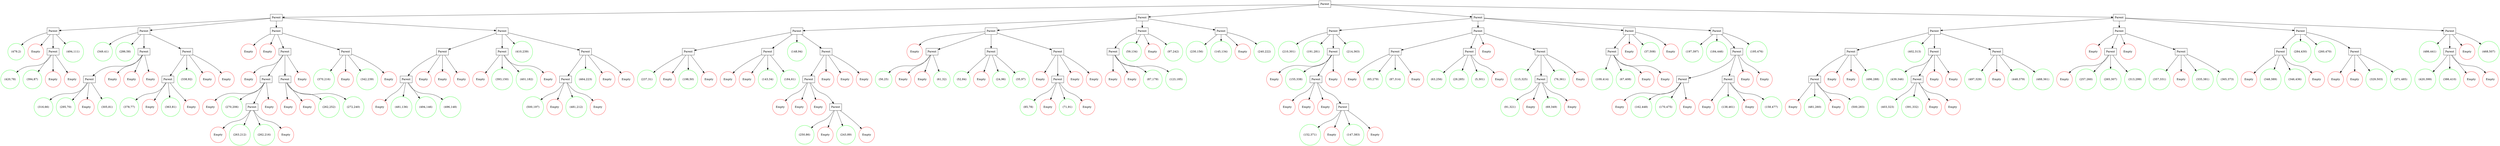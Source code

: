 digraph quadtree {
    thing1[shape=box,color=black,label="Parent"];
    thing2[shape=box,color=black,label="Parent"];
    thing3[shape=box,color=black,label="Parent"];
    thing4[shape=circle,color=green,label="(479,2)"];
    thing5 [shape=circle,color=red,label="Empty"];
    thing6[shape=box,color=black,label="Parent"];
    thing7[shape=circle,color=green,label="(420,78)"];
    thing8[shape=circle,color=green,label="(394,87)"];
    thing9 [shape=circle,color=red,label="Empty"];
    thing10 [shape=circle,color=red,label="Empty"];
    thing6 -> thing7;
    thing6 -> thing8;
    thing6 -> thing9;
    thing6 -> thing10;
    thing11[shape=circle,color=green,label="(494,111)"];
    thing3 -> thing4;
    thing3 -> thing5;
    thing3 -> thing6;
    thing3 -> thing11;
    thing12[shape=box,color=black,label="Parent"];
    thing13[shape=circle,color=green,label="(349,41)"];
    thing14[shape=circle,color=green,label="(286,58)"];
    thing15[shape=box,color=black,label="Parent"];
    thing16[shape=box,color=black,label="Parent"];
    thing17[shape=circle,color=green,label="(316,66)"];
    thing18[shape=circle,color=green,label="(295,70)"];
    thing19 [shape=circle,color=red,label="Empty"];
    thing20[shape=circle,color=green,label="(305,81)"];
    thing16 -> thing17;
    thing16 -> thing18;
    thing16 -> thing19;
    thing16 -> thing20;
    thing21 [shape=circle,color=red,label="Empty"];
    thing22 [shape=circle,color=red,label="Empty"];
    thing23 [shape=circle,color=red,label="Empty"];
    thing15 -> thing16;
    thing15 -> thing21;
    thing15 -> thing22;
    thing15 -> thing23;
    thing24[shape=box,color=black,label="Parent"];
    thing25[shape=box,color=black,label="Parent"];
    thing26[shape=circle,color=green,label="(378,77)"];
    thing27 [shape=circle,color=red,label="Empty"];
    thing28[shape=circle,color=green,label="(363,81)"];
    thing29 [shape=circle,color=red,label="Empty"];
    thing25 -> thing26;
    thing25 -> thing27;
    thing25 -> thing28;
    thing25 -> thing29;
    thing30[shape=circle,color=green,label="(338,92)"];
    thing31 [shape=circle,color=red,label="Empty"];
    thing32 [shape=circle,color=red,label="Empty"];
    thing24 -> thing25;
    thing24 -> thing30;
    thing24 -> thing31;
    thing24 -> thing32;
    thing12 -> thing13;
    thing12 -> thing14;
    thing12 -> thing15;
    thing12 -> thing24;
    thing33[shape=box,color=black,label="Parent"];
    thing34 [shape=circle,color=red,label="Empty"];
    thing35 [shape=circle,color=red,label="Empty"];
    thing36[shape=box,color=black,label="Parent"];
    thing37 [shape=circle,color=red,label="Empty"];
    thing38[shape=box,color=black,label="Parent"];
    thing39 [shape=circle,color=red,label="Empty"];
    thing40[shape=circle,color=green,label="(270,206)"];
    thing41[shape=box,color=black,label="Parent"];
    thing42 [shape=circle,color=red,label="Empty"];
    thing43[shape=circle,color=green,label="(263,212)"];
    thing44[shape=circle,color=green,label="(262,216)"];
    thing45 [shape=circle,color=red,label="Empty"];
    thing41 -> thing42;
    thing41 -> thing43;
    thing41 -> thing44;
    thing41 -> thing45;
    thing46 [shape=circle,color=red,label="Empty"];
    thing38 -> thing39;
    thing38 -> thing40;
    thing38 -> thing41;
    thing38 -> thing46;
    thing47[shape=box,color=black,label="Parent"];
    thing48 [shape=circle,color=red,label="Empty"];
    thing49 [shape=circle,color=red,label="Empty"];
    thing50[shape=circle,color=green,label="(262,252)"];
    thing51[shape=circle,color=green,label="(272,240)"];
    thing47 -> thing48;
    thing47 -> thing49;
    thing47 -> thing50;
    thing47 -> thing51;
    thing52 [shape=circle,color=red,label="Empty"];
    thing36 -> thing37;
    thing36 -> thing38;
    thing36 -> thing47;
    thing36 -> thing52;
    thing53[shape=box,color=black,label="Parent"];
    thing54[shape=circle,color=green,label="(370,216)"];
    thing55 [shape=circle,color=red,label="Empty"];
    thing56[shape=circle,color=green,label="(342,239)"];
    thing57 [shape=circle,color=red,label="Empty"];
    thing53 -> thing54;
    thing53 -> thing55;
    thing53 -> thing56;
    thing53 -> thing57;
    thing33 -> thing34;
    thing33 -> thing35;
    thing33 -> thing36;
    thing33 -> thing53;
    thing58[shape=box,color=black,label="Parent"];
    thing59[shape=box,color=black,label="Parent"];
    thing60[shape=box,color=black,label="Parent"];
    thing61 [shape=circle,color=red,label="Empty"];
    thing62[shape=circle,color=green,label="(481,136)"];
    thing63[shape=circle,color=green,label="(494,146)"];
    thing64[shape=circle,color=green,label="(496,148)"];
    thing60 -> thing61;
    thing60 -> thing62;
    thing60 -> thing63;
    thing60 -> thing64;
    thing65 [shape=circle,color=red,label="Empty"];
    thing66 [shape=circle,color=red,label="Empty"];
    thing67 [shape=circle,color=red,label="Empty"];
    thing59 -> thing60;
    thing59 -> thing65;
    thing59 -> thing66;
    thing59 -> thing67;
    thing68[shape=box,color=black,label="Parent"];
    thing69 [shape=circle,color=red,label="Empty"];
    thing70[shape=circle,color=green,label="(393,150)"];
    thing71[shape=circle,color=green,label="(401,182)"];
    thing72 [shape=circle,color=red,label="Empty"];
    thing68 -> thing69;
    thing68 -> thing70;
    thing68 -> thing71;
    thing68 -> thing72;
    thing73[shape=circle,color=green,label="(410,239)"];
    thing74[shape=box,color=black,label="Parent"];
    thing75[shape=box,color=black,label="Parent"];
    thing76[shape=circle,color=green,label="(500,197)"];
    thing77 [shape=circle,color=red,label="Empty"];
    thing78[shape=circle,color=green,label="(481,212)"];
    thing79 [shape=circle,color=red,label="Empty"];
    thing75 -> thing76;
    thing75 -> thing77;
    thing75 -> thing78;
    thing75 -> thing79;
    thing80[shape=circle,color=green,label="(464,223)"];
    thing81 [shape=circle,color=red,label="Empty"];
    thing82 [shape=circle,color=red,label="Empty"];
    thing74 -> thing75;
    thing74 -> thing80;
    thing74 -> thing81;
    thing74 -> thing82;
    thing58 -> thing59;
    thing58 -> thing68;
    thing58 -> thing73;
    thing58 -> thing74;
    thing2 -> thing3;
    thing2 -> thing12;
    thing2 -> thing33;
    thing2 -> thing58;
    thing83[shape=box,color=black,label="Parent"];
    thing84[shape=box,color=black,label="Parent"];
    thing85[shape=box,color=black,label="Parent"];
    thing86[shape=circle,color=green,label="(237,31)"];
    thing87 [shape=circle,color=red,label="Empty"];
    thing88[shape=circle,color=green,label="(198,50)"];
    thing89 [shape=circle,color=red,label="Empty"];
    thing85 -> thing86;
    thing85 -> thing87;
    thing85 -> thing88;
    thing85 -> thing89;
    thing90[shape=box,color=black,label="Parent"];
    thing91 [shape=circle,color=red,label="Empty"];
    thing92 [shape=circle,color=red,label="Empty"];
    thing93[shape=circle,color=green,label="(143,34)"];
    thing94[shape=circle,color=green,label="(184,61)"];
    thing90 -> thing91;
    thing90 -> thing92;
    thing90 -> thing93;
    thing90 -> thing94;
    thing95[shape=circle,color=green,label="(148,94)"];
    thing96[shape=box,color=black,label="Parent"];
    thing97[shape=box,color=black,label="Parent"];
    thing98 [shape=circle,color=red,label="Empty"];
    thing99 [shape=circle,color=red,label="Empty"];
    thing100 [shape=circle,color=red,label="Empty"];
    thing101[shape=box,color=black,label="Parent"];
    thing102[shape=circle,color=green,label="(250,86)"];
    thing103 [shape=circle,color=red,label="Empty"];
    thing104[shape=circle,color=green,label="(243,89)"];
    thing105 [shape=circle,color=red,label="Empty"];
    thing101 -> thing102;
    thing101 -> thing103;
    thing101 -> thing104;
    thing101 -> thing105;
    thing97 -> thing98;
    thing97 -> thing99;
    thing97 -> thing100;
    thing97 -> thing101;
    thing106 [shape=circle,color=red,label="Empty"];
    thing107 [shape=circle,color=red,label="Empty"];
    thing108 [shape=circle,color=red,label="Empty"];
    thing96 -> thing97;
    thing96 -> thing106;
    thing96 -> thing107;
    thing96 -> thing108;
    thing84 -> thing85;
    thing84 -> thing90;
    thing84 -> thing95;
    thing84 -> thing96;
    thing109[shape=box,color=black,label="Parent"];
    thing110 [shape=circle,color=red,label="Empty"];
    thing111[shape=box,color=black,label="Parent"];
    thing112[shape=circle,color=green,label="(56,25)"];
    thing113 [shape=circle,color=red,label="Empty"];
    thing114 [shape=circle,color=red,label="Empty"];
    thing115[shape=circle,color=green,label="(61,32)"];
    thing111 -> thing112;
    thing111 -> thing113;
    thing111 -> thing114;
    thing111 -> thing115;
    thing116[shape=box,color=black,label="Parent"];
    thing117[shape=circle,color=green,label="(52,84)"];
    thing118 [shape=circle,color=red,label="Empty"];
    thing119[shape=circle,color=green,label="(24,96)"];
    thing120[shape=circle,color=green,label="(35,97)"];
    thing116 -> thing117;
    thing116 -> thing118;
    thing116 -> thing119;
    thing116 -> thing120;
    thing121[shape=box,color=black,label="Parent"];
    thing122 [shape=circle,color=red,label="Empty"];
    thing123[shape=box,color=black,label="Parent"];
    thing124[shape=circle,color=green,label="(85,78)"];
    thing125 [shape=circle,color=red,label="Empty"];
    thing126[shape=circle,color=green,label="(71,91)"];
    thing127 [shape=circle,color=red,label="Empty"];
    thing123 -> thing124;
    thing123 -> thing125;
    thing123 -> thing126;
    thing123 -> thing127;
    thing128 [shape=circle,color=red,label="Empty"];
    thing129 [shape=circle,color=red,label="Empty"];
    thing121 -> thing122;
    thing121 -> thing123;
    thing121 -> thing128;
    thing121 -> thing129;
    thing109 -> thing110;
    thing109 -> thing111;
    thing109 -> thing116;
    thing109 -> thing121;
    thing130[shape=box,color=black,label="Parent"];
    thing131[shape=box,color=black,label="Parent"];
    thing132 [shape=circle,color=red,label="Empty"];
    thing133 [shape=circle,color=red,label="Empty"];
    thing134[shape=circle,color=green,label="(87,179)"];
    thing135[shape=circle,color=green,label="(123,185)"];
    thing131 -> thing132;
    thing131 -> thing133;
    thing131 -> thing134;
    thing131 -> thing135;
    thing136[shape=circle,color=green,label="(59,134)"];
    thing137 [shape=circle,color=red,label="Empty"];
    thing138[shape=circle,color=green,label="(97,242)"];
    thing130 -> thing131;
    thing130 -> thing136;
    thing130 -> thing137;
    thing130 -> thing138;
    thing139[shape=box,color=black,label="Parent"];
    thing140[shape=circle,color=green,label="(230,156)"];
    thing141[shape=circle,color=green,label="(145,134)"];
    thing142 [shape=circle,color=red,label="Empty"];
    thing143[shape=circle,color=green,label="(240,222)"];
    thing139 -> thing140;
    thing139 -> thing141;
    thing139 -> thing142;
    thing139 -> thing143;
    thing83 -> thing84;
    thing83 -> thing109;
    thing83 -> thing130;
    thing83 -> thing139;
    thing144[shape=box,color=black,label="Parent"];
    thing145[shape=box,color=black,label="Parent"];
    thing146[shape=circle,color=green,label="(210,301)"];
    thing147[shape=circle,color=green,label="(191,281)"];
    thing148[shape=box,color=black,label="Parent"];
    thing149 [shape=circle,color=red,label="Empty"];
    thing150[shape=circle,color=green,label="(155,338)"];
    thing151[shape=box,color=black,label="Parent"];
    thing152 [shape=circle,color=red,label="Empty"];
    thing153 [shape=circle,color=red,label="Empty"];
    thing154 [shape=circle,color=red,label="Empty"];
    thing155[shape=box,color=black,label="Parent"];
    thing156[shape=circle,color=green,label="(152,371)"];
    thing157 [shape=circle,color=red,label="Empty"];
    thing158[shape=circle,color=green,label="(147,383)"];
    thing159 [shape=circle,color=red,label="Empty"];
    thing155 -> thing156;
    thing155 -> thing157;
    thing155 -> thing158;
    thing155 -> thing159;
    thing151 -> thing152;
    thing151 -> thing153;
    thing151 -> thing154;
    thing151 -> thing155;
    thing160 [shape=circle,color=red,label="Empty"];
    thing148 -> thing149;
    thing148 -> thing150;
    thing148 -> thing151;
    thing148 -> thing160;
    thing161[shape=circle,color=green,label="(214,363)"];
    thing145 -> thing146;
    thing145 -> thing147;
    thing145 -> thing148;
    thing145 -> thing161;
    thing162[shape=box,color=black,label="Parent"];
    thing163[shape=box,color=black,label="Parent"];
    thing164 [shape=circle,color=red,label="Empty"];
    thing165[shape=circle,color=green,label="(65,279)"];
    thing166[shape=circle,color=green,label="(87,314)"];
    thing167 [shape=circle,color=red,label="Empty"];
    thing163 -> thing164;
    thing163 -> thing165;
    thing163 -> thing166;
    thing163 -> thing167;
    thing168[shape=box,color=black,label="Parent"];
    thing169[shape=circle,color=green,label="(63,256)"];
    thing170[shape=circle,color=green,label="(29,285)"];
    thing171[shape=circle,color=green,label="(5,301)"];
    thing172 [shape=circle,color=red,label="Empty"];
    thing168 -> thing169;
    thing168 -> thing170;
    thing168 -> thing171;
    thing168 -> thing172;
    thing173 [shape=circle,color=red,label="Empty"];
    thing174[shape=box,color=black,label="Parent"];
    thing175[shape=circle,color=green,label="(115,325)"];
    thing176[shape=box,color=black,label="Parent"];
    thing177[shape=circle,color=green,label="(91,321)"];
    thing178 [shape=circle,color=red,label="Empty"];
    thing179[shape=circle,color=green,label="(69,349)"];
    thing180 [shape=circle,color=red,label="Empty"];
    thing176 -> thing177;
    thing176 -> thing178;
    thing176 -> thing179;
    thing176 -> thing180;
    thing181[shape=circle,color=green,label="(76,361)"];
    thing182 [shape=circle,color=red,label="Empty"];
    thing174 -> thing175;
    thing174 -> thing176;
    thing174 -> thing181;
    thing174 -> thing182;
    thing162 -> thing163;
    thing162 -> thing168;
    thing162 -> thing173;
    thing162 -> thing174;
    thing183[shape=box,color=black,label="Parent"];
    thing184[shape=box,color=black,label="Parent"];
    thing185[shape=circle,color=green,label="(109,414)"];
    thing186[shape=circle,color=green,label="(67,408)"];
    thing187 [shape=circle,color=red,label="Empty"];
    thing188 [shape=circle,color=red,label="Empty"];
    thing184 -> thing185;
    thing184 -> thing186;
    thing184 -> thing187;
    thing184 -> thing188;
    thing189 [shape=circle,color=red,label="Empty"];
    thing190[shape=circle,color=green,label="(37,508)"];
    thing191 [shape=circle,color=red,label="Empty"];
    thing183 -> thing184;
    thing183 -> thing189;
    thing183 -> thing190;
    thing183 -> thing191;
    thing192[shape=box,color=black,label="Parent"];
    thing193[shape=circle,color=green,label="(197,397)"];
    thing194[shape=circle,color=green,label="(184,446)"];
    thing195[shape=box,color=black,label="Parent"];
    thing196[shape=box,color=black,label="Parent"];
    thing197 [shape=circle,color=red,label="Empty"];
    thing198[shape=circle,color=green,label="(162,448)"];
    thing199[shape=circle,color=green,label="(170,475)"];
    thing200 [shape=circle,color=red,label="Empty"];
    thing196 -> thing197;
    thing196 -> thing198;
    thing196 -> thing199;
    thing196 -> thing200;
    thing201[shape=box,color=black,label="Parent"];
    thing202 [shape=circle,color=red,label="Empty"];
    thing203[shape=circle,color=green,label="(138,461)"];
    thing204 [shape=circle,color=red,label="Empty"];
    thing205[shape=circle,color=green,label="(158,477)"];
    thing201 -> thing202;
    thing201 -> thing203;
    thing201 -> thing204;
    thing201 -> thing205;
    thing206 [shape=circle,color=red,label="Empty"];
    thing207 [shape=circle,color=red,label="Empty"];
    thing195 -> thing196;
    thing195 -> thing201;
    thing195 -> thing206;
    thing195 -> thing207;
    thing208[shape=circle,color=green,label="(195,476)"];
    thing192 -> thing193;
    thing192 -> thing194;
    thing192 -> thing195;
    thing192 -> thing208;
    thing144 -> thing145;
    thing144 -> thing162;
    thing144 -> thing183;
    thing144 -> thing192;
    thing209[shape=box,color=black,label="Parent"];
    thing210[shape=box,color=black,label="Parent"];
    thing211[shape=box,color=black,label="Parent"];
    thing212[shape=box,color=black,label="Parent"];
    thing213 [shape=circle,color=red,label="Empty"];
    thing214[shape=circle,color=green,label="(481,260)"];
    thing215 [shape=circle,color=red,label="Empty"];
    thing216[shape=circle,color=green,label="(500,283)"];
    thing212 -> thing213;
    thing212 -> thing214;
    thing212 -> thing215;
    thing212 -> thing216;
    thing217 [shape=circle,color=red,label="Empty"];
    thing218 [shape=circle,color=red,label="Empty"];
    thing219[shape=circle,color=green,label="(496,288)"];
    thing211 -> thing212;
    thing211 -> thing217;
    thing211 -> thing218;
    thing211 -> thing219;
    thing220[shape=circle,color=green,label="(402,313)"];
    thing221[shape=box,color=black,label="Parent"];
    thing222[shape=circle,color=green,label="(439,346)"];
    thing223[shape=box,color=black,label="Parent"];
    thing224[shape=circle,color=green,label="(403,323)"];
    thing225[shape=circle,color=green,label="(391,332)"];
    thing226 [shape=circle,color=red,label="Empty"];
    thing227 [shape=circle,color=red,label="Empty"];
    thing223 -> thing224;
    thing223 -> thing225;
    thing223 -> thing226;
    thing223 -> thing227;
    thing228 [shape=circle,color=red,label="Empty"];
    thing229 [shape=circle,color=red,label="Empty"];
    thing221 -> thing222;
    thing221 -> thing223;
    thing221 -> thing228;
    thing221 -> thing229;
    thing230[shape=box,color=black,label="Parent"];
    thing231[shape=circle,color=green,label="(497,329)"];
    thing232 [shape=circle,color=red,label="Empty"];
    thing233[shape=circle,color=green,label="(448,379)"];
    thing234[shape=circle,color=green,label="(488,361)"];
    thing230 -> thing231;
    thing230 -> thing232;
    thing230 -> thing233;
    thing230 -> thing234;
    thing210 -> thing211;
    thing210 -> thing220;
    thing210 -> thing221;
    thing210 -> thing230;
    thing235[shape=box,color=black,label="Parent"];
    thing236 [shape=circle,color=red,label="Empty"];
    thing237[shape=box,color=black,label="Parent"];
    thing238 [shape=circle,color=red,label="Empty"];
    thing239[shape=circle,color=green,label="(257,260)"];
    thing240[shape=circle,color=green,label="(265,307)"];
    thing241[shape=circle,color=green,label="(313,299)"];
    thing237 -> thing238;
    thing237 -> thing239;
    thing237 -> thing240;
    thing237 -> thing241;
    thing242 [shape=circle,color=red,label="Empty"];
    thing243[shape=box,color=black,label="Parent"];
    thing244[shape=circle,color=green,label="(357,331)"];
    thing245 [shape=circle,color=red,label="Empty"];
    thing246[shape=circle,color=green,label="(335,381)"];
    thing247[shape=circle,color=green,label="(365,373)"];
    thing243 -> thing244;
    thing243 -> thing245;
    thing243 -> thing246;
    thing243 -> thing247;
    thing235 -> thing236;
    thing235 -> thing237;
    thing235 -> thing242;
    thing235 -> thing243;
    thing248[shape=box,color=black,label="Parent"];
    thing249[shape=box,color=black,label="Parent"];
    thing250 [shape=circle,color=red,label="Empty"];
    thing251[shape=circle,color=green,label="(348,389)"];
    thing252[shape=circle,color=green,label="(346,436)"];
    thing253 [shape=circle,color=red,label="Empty"];
    thing249 -> thing250;
    thing249 -> thing251;
    thing249 -> thing252;
    thing249 -> thing253;
    thing254[shape=circle,color=green,label="(284,430)"];
    thing255[shape=circle,color=green,label="(260,470)"];
    thing256[shape=box,color=black,label="Parent"];
    thing257 [shape=circle,color=red,label="Empty"];
    thing258 [shape=circle,color=red,label="Empty"];
    thing259[shape=circle,color=green,label="(329,503)"];
    thing260[shape=circle,color=green,label="(371,485)"];
    thing256 -> thing257;
    thing256 -> thing258;
    thing256 -> thing259;
    thing256 -> thing260;
    thing248 -> thing249;
    thing248 -> thing254;
    thing248 -> thing255;
    thing248 -> thing256;
    thing261[shape=box,color=black,label="Parent"];
    thing262[shape=circle,color=green,label="(486,441)"];
    thing263[shape=box,color=black,label="Parent"];
    thing264[shape=circle,color=green,label="(420,399)"];
    thing265[shape=circle,color=green,label="(386,410)"];
    thing266 [shape=circle,color=red,label="Empty"];
    thing267 [shape=circle,color=red,label="Empty"];
    thing263 -> thing264;
    thing263 -> thing265;
    thing263 -> thing266;
    thing263 -> thing267;
    thing268 [shape=circle,color=red,label="Empty"];
    thing269[shape=circle,color=green,label="(468,507)"];
    thing261 -> thing262;
    thing261 -> thing263;
    thing261 -> thing268;
    thing261 -> thing269;
    thing209 -> thing210;
    thing209 -> thing235;
    thing209 -> thing248;
    thing209 -> thing261;
    thing1 -> thing2;
    thing1 -> thing83;
    thing1 -> thing144;
    thing1 -> thing209;
}